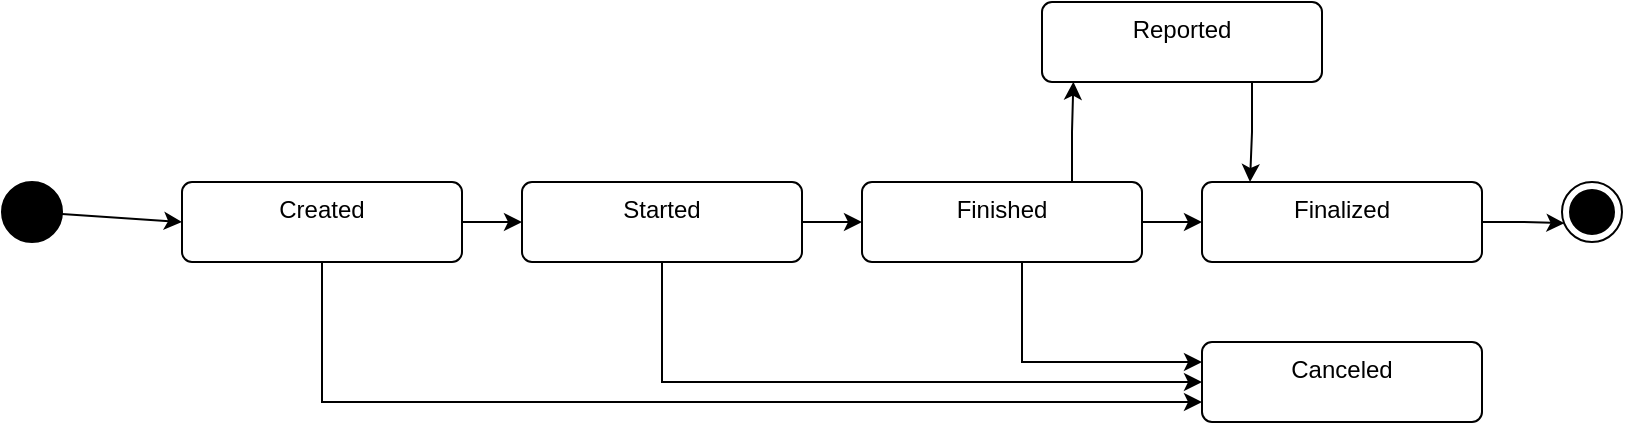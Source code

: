 <mxfile version="26.2.2">
  <diagram name="Page-1" id="wF48a3113gRwSDjvm_2B">
    <mxGraphModel dx="509" dy="304" grid="1" gridSize="10" guides="1" tooltips="1" connect="1" arrows="1" fold="1" page="1" pageScale="1" pageWidth="850" pageHeight="1100" math="0" shadow="0">
      <root>
        <mxCell id="0" />
        <mxCell id="1" parent="0" />
        <mxCell id="_BiZIFQ3oofYg4TzaWQk-7" style="rounded=0;orthogonalLoop=1;jettySize=auto;html=1;entryX=0;entryY=0.5;entryDx=0;entryDy=0;" edge="1" parent="1" source="_BiZIFQ3oofYg4TzaWQk-1" target="_BiZIFQ3oofYg4TzaWQk-2">
          <mxGeometry relative="1" as="geometry" />
        </mxCell>
        <mxCell id="_BiZIFQ3oofYg4TzaWQk-1" value="" style="ellipse;fillColor=strokeColor;html=1;" vertex="1" parent="1">
          <mxGeometry x="130" y="180" width="30" height="30" as="geometry" />
        </mxCell>
        <mxCell id="_BiZIFQ3oofYg4TzaWQk-8" style="edgeStyle=orthogonalEdgeStyle;rounded=0;orthogonalLoop=1;jettySize=auto;html=1;entryX=0;entryY=0.5;entryDx=0;entryDy=0;" edge="1" parent="1" source="_BiZIFQ3oofYg4TzaWQk-2" target="_BiZIFQ3oofYg4TzaWQk-3">
          <mxGeometry relative="1" as="geometry" />
        </mxCell>
        <mxCell id="_BiZIFQ3oofYg4TzaWQk-13" style="edgeStyle=orthogonalEdgeStyle;rounded=0;orthogonalLoop=1;jettySize=auto;html=1;entryX=0;entryY=0.75;entryDx=0;entryDy=0;" edge="1" parent="1" source="_BiZIFQ3oofYg4TzaWQk-2" target="_BiZIFQ3oofYg4TzaWQk-12">
          <mxGeometry relative="1" as="geometry">
            <Array as="points">
              <mxPoint x="290" y="290" />
            </Array>
          </mxGeometry>
        </mxCell>
        <mxCell id="_BiZIFQ3oofYg4TzaWQk-2" value="Created" style="html=1;align=center;verticalAlign=top;rounded=1;absoluteArcSize=1;arcSize=10;dashed=0;whiteSpace=wrap;" vertex="1" parent="1">
          <mxGeometry x="220" y="180" width="140" height="40" as="geometry" />
        </mxCell>
        <mxCell id="_BiZIFQ3oofYg4TzaWQk-9" style="edgeStyle=orthogonalEdgeStyle;rounded=0;orthogonalLoop=1;jettySize=auto;html=1;entryX=0;entryY=0.5;entryDx=0;entryDy=0;" edge="1" parent="1" source="_BiZIFQ3oofYg4TzaWQk-3" target="_BiZIFQ3oofYg4TzaWQk-4">
          <mxGeometry relative="1" as="geometry" />
        </mxCell>
        <mxCell id="_BiZIFQ3oofYg4TzaWQk-14" style="edgeStyle=orthogonalEdgeStyle;rounded=0;orthogonalLoop=1;jettySize=auto;html=1;entryX=0;entryY=0.5;entryDx=0;entryDy=0;" edge="1" parent="1" source="_BiZIFQ3oofYg4TzaWQk-3" target="_BiZIFQ3oofYg4TzaWQk-12">
          <mxGeometry relative="1" as="geometry">
            <Array as="points">
              <mxPoint x="460" y="280" />
            </Array>
          </mxGeometry>
        </mxCell>
        <mxCell id="_BiZIFQ3oofYg4TzaWQk-3" value="Started" style="html=1;align=center;verticalAlign=top;rounded=1;absoluteArcSize=1;arcSize=10;dashed=0;whiteSpace=wrap;" vertex="1" parent="1">
          <mxGeometry x="390" y="180" width="140" height="40" as="geometry" />
        </mxCell>
        <mxCell id="_BiZIFQ3oofYg4TzaWQk-10" style="edgeStyle=orthogonalEdgeStyle;rounded=0;orthogonalLoop=1;jettySize=auto;html=1;entryX=0;entryY=0.5;entryDx=0;entryDy=0;" edge="1" parent="1" source="_BiZIFQ3oofYg4TzaWQk-4" target="_BiZIFQ3oofYg4TzaWQk-5">
          <mxGeometry relative="1" as="geometry" />
        </mxCell>
        <mxCell id="_BiZIFQ3oofYg4TzaWQk-15" style="edgeStyle=orthogonalEdgeStyle;rounded=0;orthogonalLoop=1;jettySize=auto;html=1;entryX=0;entryY=0.25;entryDx=0;entryDy=0;" edge="1" parent="1" source="_BiZIFQ3oofYg4TzaWQk-4" target="_BiZIFQ3oofYg4TzaWQk-12">
          <mxGeometry relative="1" as="geometry">
            <Array as="points">
              <mxPoint x="640" y="270" />
            </Array>
          </mxGeometry>
        </mxCell>
        <mxCell id="_BiZIFQ3oofYg4TzaWQk-4" value="Finished" style="html=1;align=center;verticalAlign=top;rounded=1;absoluteArcSize=1;arcSize=10;dashed=0;whiteSpace=wrap;" vertex="1" parent="1">
          <mxGeometry x="560" y="180" width="140" height="40" as="geometry" />
        </mxCell>
        <mxCell id="_BiZIFQ3oofYg4TzaWQk-5" value="Finalized" style="html=1;align=center;verticalAlign=top;rounded=1;absoluteArcSize=1;arcSize=10;dashed=0;whiteSpace=wrap;" vertex="1" parent="1">
          <mxGeometry x="730" y="180" width="140" height="40" as="geometry" />
        </mxCell>
        <mxCell id="_BiZIFQ3oofYg4TzaWQk-6" value="" style="ellipse;html=1;shape=endState;fillColor=strokeColor;" vertex="1" parent="1">
          <mxGeometry x="910" y="180" width="30" height="30" as="geometry" />
        </mxCell>
        <mxCell id="_BiZIFQ3oofYg4TzaWQk-11" style="edgeStyle=orthogonalEdgeStyle;rounded=0;orthogonalLoop=1;jettySize=auto;html=1;entryX=0.042;entryY=0.687;entryDx=0;entryDy=0;entryPerimeter=0;" edge="1" parent="1" source="_BiZIFQ3oofYg4TzaWQk-5" target="_BiZIFQ3oofYg4TzaWQk-6">
          <mxGeometry relative="1" as="geometry" />
        </mxCell>
        <mxCell id="_BiZIFQ3oofYg4TzaWQk-12" value="Canceled" style="html=1;align=center;verticalAlign=top;rounded=1;absoluteArcSize=1;arcSize=10;dashed=0;whiteSpace=wrap;" vertex="1" parent="1">
          <mxGeometry x="730" y="260" width="140" height="40" as="geometry" />
        </mxCell>
        <mxCell id="_BiZIFQ3oofYg4TzaWQk-16" value="Reported" style="html=1;align=center;verticalAlign=top;rounded=1;absoluteArcSize=1;arcSize=10;dashed=0;whiteSpace=wrap;" vertex="1" parent="1">
          <mxGeometry x="650" y="90" width="140" height="40" as="geometry" />
        </mxCell>
        <mxCell id="_BiZIFQ3oofYg4TzaWQk-17" style="edgeStyle=orthogonalEdgeStyle;rounded=0;orthogonalLoop=1;jettySize=auto;html=1;exitX=0.75;exitY=0;exitDx=0;exitDy=0;entryX=0.112;entryY=0.996;entryDx=0;entryDy=0;entryPerimeter=0;" edge="1" parent="1" source="_BiZIFQ3oofYg4TzaWQk-4" target="_BiZIFQ3oofYg4TzaWQk-16">
          <mxGeometry relative="1" as="geometry" />
        </mxCell>
        <mxCell id="_BiZIFQ3oofYg4TzaWQk-18" style="edgeStyle=orthogonalEdgeStyle;rounded=0;orthogonalLoop=1;jettySize=auto;html=1;exitX=0.75;exitY=1;exitDx=0;exitDy=0;" edge="1" parent="1" source="_BiZIFQ3oofYg4TzaWQk-16">
          <mxGeometry relative="1" as="geometry">
            <mxPoint x="754" y="180" as="targetPoint" />
          </mxGeometry>
        </mxCell>
      </root>
    </mxGraphModel>
  </diagram>
</mxfile>
